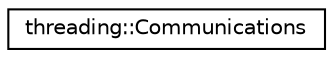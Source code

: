 digraph "Graphical Class Hierarchy"
{
 // LATEX_PDF_SIZE
  edge [fontname="Helvetica",fontsize="10",labelfontname="Helvetica",labelfontsize="10"];
  node [fontname="Helvetica",fontsize="10",shape=record];
  rankdir="LR";
  Node0 [label="threading::Communications",height=0.2,width=0.4,color="black", fillcolor="white", style="filled",URL="$classthreading_1_1_communications.html",tooltip=" "];
}
